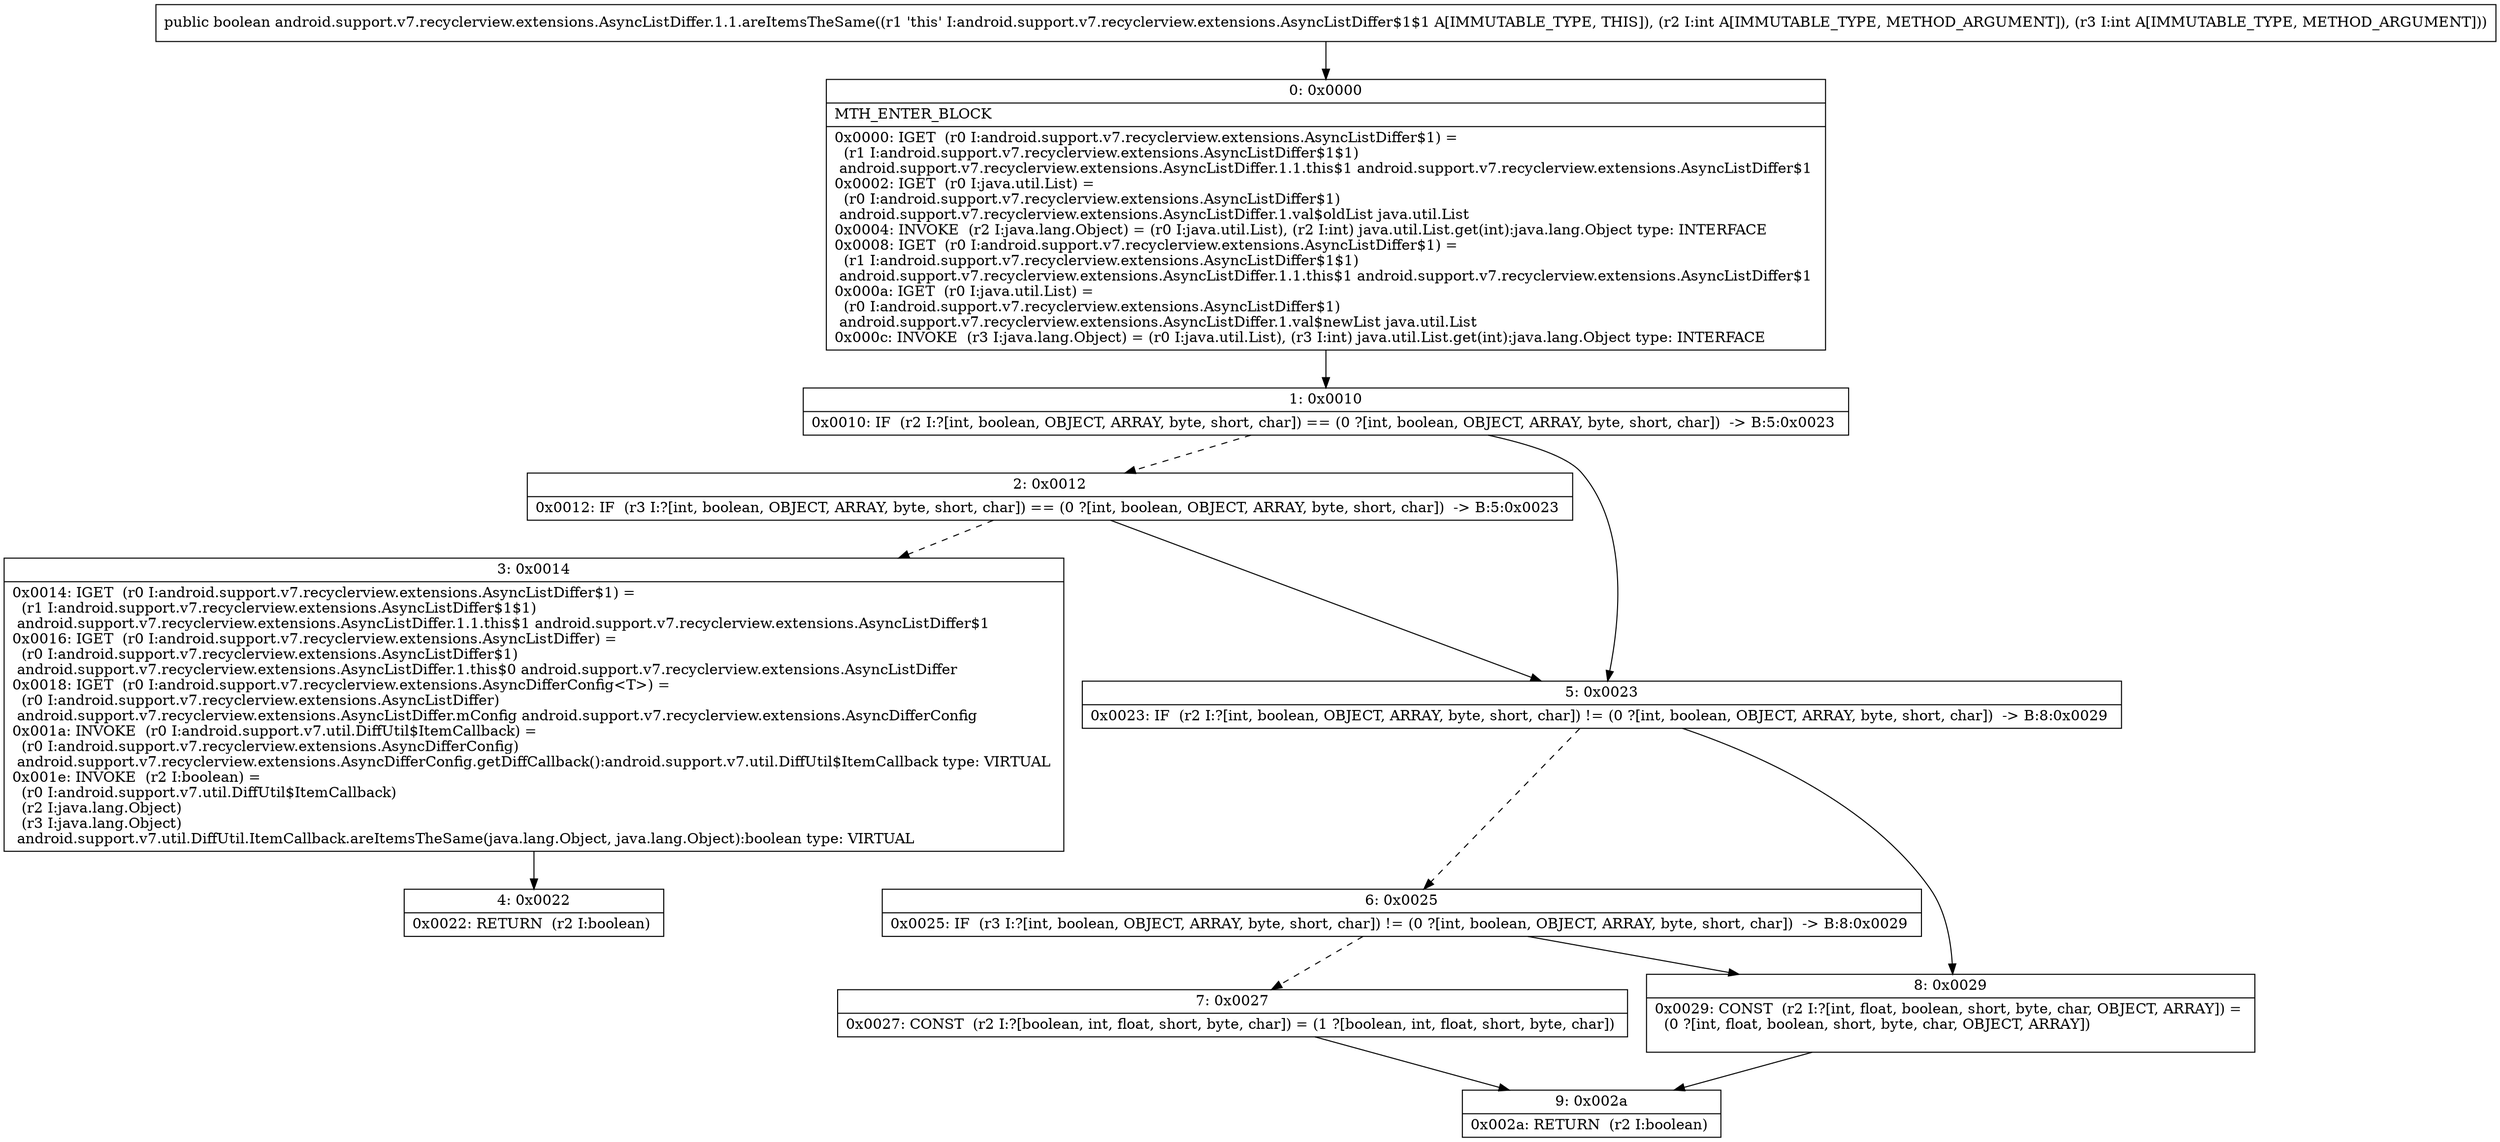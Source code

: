 digraph "CFG forandroid.support.v7.recyclerview.extensions.AsyncListDiffer.1.1.areItemsTheSame(II)Z" {
Node_0 [shape=record,label="{0\:\ 0x0000|MTH_ENTER_BLOCK\l|0x0000: IGET  (r0 I:android.support.v7.recyclerview.extensions.AsyncListDiffer$1) = \l  (r1 I:android.support.v7.recyclerview.extensions.AsyncListDiffer$1$1)\l android.support.v7.recyclerview.extensions.AsyncListDiffer.1.1.this$1 android.support.v7.recyclerview.extensions.AsyncListDiffer$1 \l0x0002: IGET  (r0 I:java.util.List) = \l  (r0 I:android.support.v7.recyclerview.extensions.AsyncListDiffer$1)\l android.support.v7.recyclerview.extensions.AsyncListDiffer.1.val$oldList java.util.List \l0x0004: INVOKE  (r2 I:java.lang.Object) = (r0 I:java.util.List), (r2 I:int) java.util.List.get(int):java.lang.Object type: INTERFACE \l0x0008: IGET  (r0 I:android.support.v7.recyclerview.extensions.AsyncListDiffer$1) = \l  (r1 I:android.support.v7.recyclerview.extensions.AsyncListDiffer$1$1)\l android.support.v7.recyclerview.extensions.AsyncListDiffer.1.1.this$1 android.support.v7.recyclerview.extensions.AsyncListDiffer$1 \l0x000a: IGET  (r0 I:java.util.List) = \l  (r0 I:android.support.v7.recyclerview.extensions.AsyncListDiffer$1)\l android.support.v7.recyclerview.extensions.AsyncListDiffer.1.val$newList java.util.List \l0x000c: INVOKE  (r3 I:java.lang.Object) = (r0 I:java.util.List), (r3 I:int) java.util.List.get(int):java.lang.Object type: INTERFACE \l}"];
Node_1 [shape=record,label="{1\:\ 0x0010|0x0010: IF  (r2 I:?[int, boolean, OBJECT, ARRAY, byte, short, char]) == (0 ?[int, boolean, OBJECT, ARRAY, byte, short, char])  \-\> B:5:0x0023 \l}"];
Node_2 [shape=record,label="{2\:\ 0x0012|0x0012: IF  (r3 I:?[int, boolean, OBJECT, ARRAY, byte, short, char]) == (0 ?[int, boolean, OBJECT, ARRAY, byte, short, char])  \-\> B:5:0x0023 \l}"];
Node_3 [shape=record,label="{3\:\ 0x0014|0x0014: IGET  (r0 I:android.support.v7.recyclerview.extensions.AsyncListDiffer$1) = \l  (r1 I:android.support.v7.recyclerview.extensions.AsyncListDiffer$1$1)\l android.support.v7.recyclerview.extensions.AsyncListDiffer.1.1.this$1 android.support.v7.recyclerview.extensions.AsyncListDiffer$1 \l0x0016: IGET  (r0 I:android.support.v7.recyclerview.extensions.AsyncListDiffer) = \l  (r0 I:android.support.v7.recyclerview.extensions.AsyncListDiffer$1)\l android.support.v7.recyclerview.extensions.AsyncListDiffer.1.this$0 android.support.v7.recyclerview.extensions.AsyncListDiffer \l0x0018: IGET  (r0 I:android.support.v7.recyclerview.extensions.AsyncDifferConfig\<T\>) = \l  (r0 I:android.support.v7.recyclerview.extensions.AsyncListDiffer)\l android.support.v7.recyclerview.extensions.AsyncListDiffer.mConfig android.support.v7.recyclerview.extensions.AsyncDifferConfig \l0x001a: INVOKE  (r0 I:android.support.v7.util.DiffUtil$ItemCallback) = \l  (r0 I:android.support.v7.recyclerview.extensions.AsyncDifferConfig)\l android.support.v7.recyclerview.extensions.AsyncDifferConfig.getDiffCallback():android.support.v7.util.DiffUtil$ItemCallback type: VIRTUAL \l0x001e: INVOKE  (r2 I:boolean) = \l  (r0 I:android.support.v7.util.DiffUtil$ItemCallback)\l  (r2 I:java.lang.Object)\l  (r3 I:java.lang.Object)\l android.support.v7.util.DiffUtil.ItemCallback.areItemsTheSame(java.lang.Object, java.lang.Object):boolean type: VIRTUAL \l}"];
Node_4 [shape=record,label="{4\:\ 0x0022|0x0022: RETURN  (r2 I:boolean) \l}"];
Node_5 [shape=record,label="{5\:\ 0x0023|0x0023: IF  (r2 I:?[int, boolean, OBJECT, ARRAY, byte, short, char]) != (0 ?[int, boolean, OBJECT, ARRAY, byte, short, char])  \-\> B:8:0x0029 \l}"];
Node_6 [shape=record,label="{6\:\ 0x0025|0x0025: IF  (r3 I:?[int, boolean, OBJECT, ARRAY, byte, short, char]) != (0 ?[int, boolean, OBJECT, ARRAY, byte, short, char])  \-\> B:8:0x0029 \l}"];
Node_7 [shape=record,label="{7\:\ 0x0027|0x0027: CONST  (r2 I:?[boolean, int, float, short, byte, char]) = (1 ?[boolean, int, float, short, byte, char]) \l}"];
Node_8 [shape=record,label="{8\:\ 0x0029|0x0029: CONST  (r2 I:?[int, float, boolean, short, byte, char, OBJECT, ARRAY]) = \l  (0 ?[int, float, boolean, short, byte, char, OBJECT, ARRAY])\l \l}"];
Node_9 [shape=record,label="{9\:\ 0x002a|0x002a: RETURN  (r2 I:boolean) \l}"];
MethodNode[shape=record,label="{public boolean android.support.v7.recyclerview.extensions.AsyncListDiffer.1.1.areItemsTheSame((r1 'this' I:android.support.v7.recyclerview.extensions.AsyncListDiffer$1$1 A[IMMUTABLE_TYPE, THIS]), (r2 I:int A[IMMUTABLE_TYPE, METHOD_ARGUMENT]), (r3 I:int A[IMMUTABLE_TYPE, METHOD_ARGUMENT])) }"];
MethodNode -> Node_0;
Node_0 -> Node_1;
Node_1 -> Node_2[style=dashed];
Node_1 -> Node_5;
Node_2 -> Node_3[style=dashed];
Node_2 -> Node_5;
Node_3 -> Node_4;
Node_5 -> Node_6[style=dashed];
Node_5 -> Node_8;
Node_6 -> Node_7[style=dashed];
Node_6 -> Node_8;
Node_7 -> Node_9;
Node_8 -> Node_9;
}

